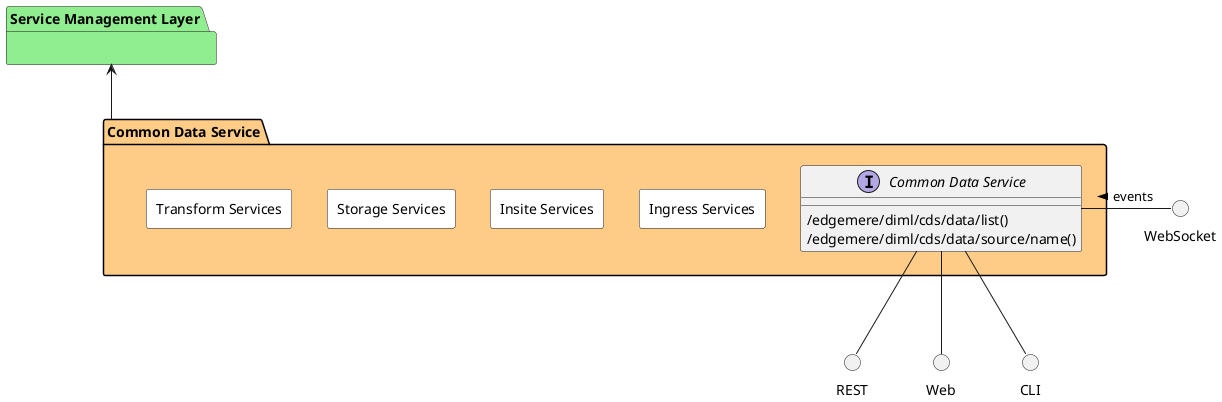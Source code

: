 @startuml


package "Service Management Layer" #lightgreen {

}


package "Common Data Service" #ffcc88 {

    interface "Common Data Service" as i {
    
            /edgemere/diml/cds/data/list()
            /edgemere/diml/cds/data/source/name()
    
    }
}

circle REST
circle Web
circle CLI
circle WebSocket

i -down- Web
i -down- CLI
i -down- REST
WebSocket -left- i: events >

package "Common Data Service" #ffcc88 {


rectangle "Ingress Services" #white {
}

rectangle "Insite Services" #white {
}

rectangle "Storage Services" #white {
}

rectangle "Transform Services" #white {
}

}


    "Service Management Layer" <-- "Common Data Service"


@enduml
